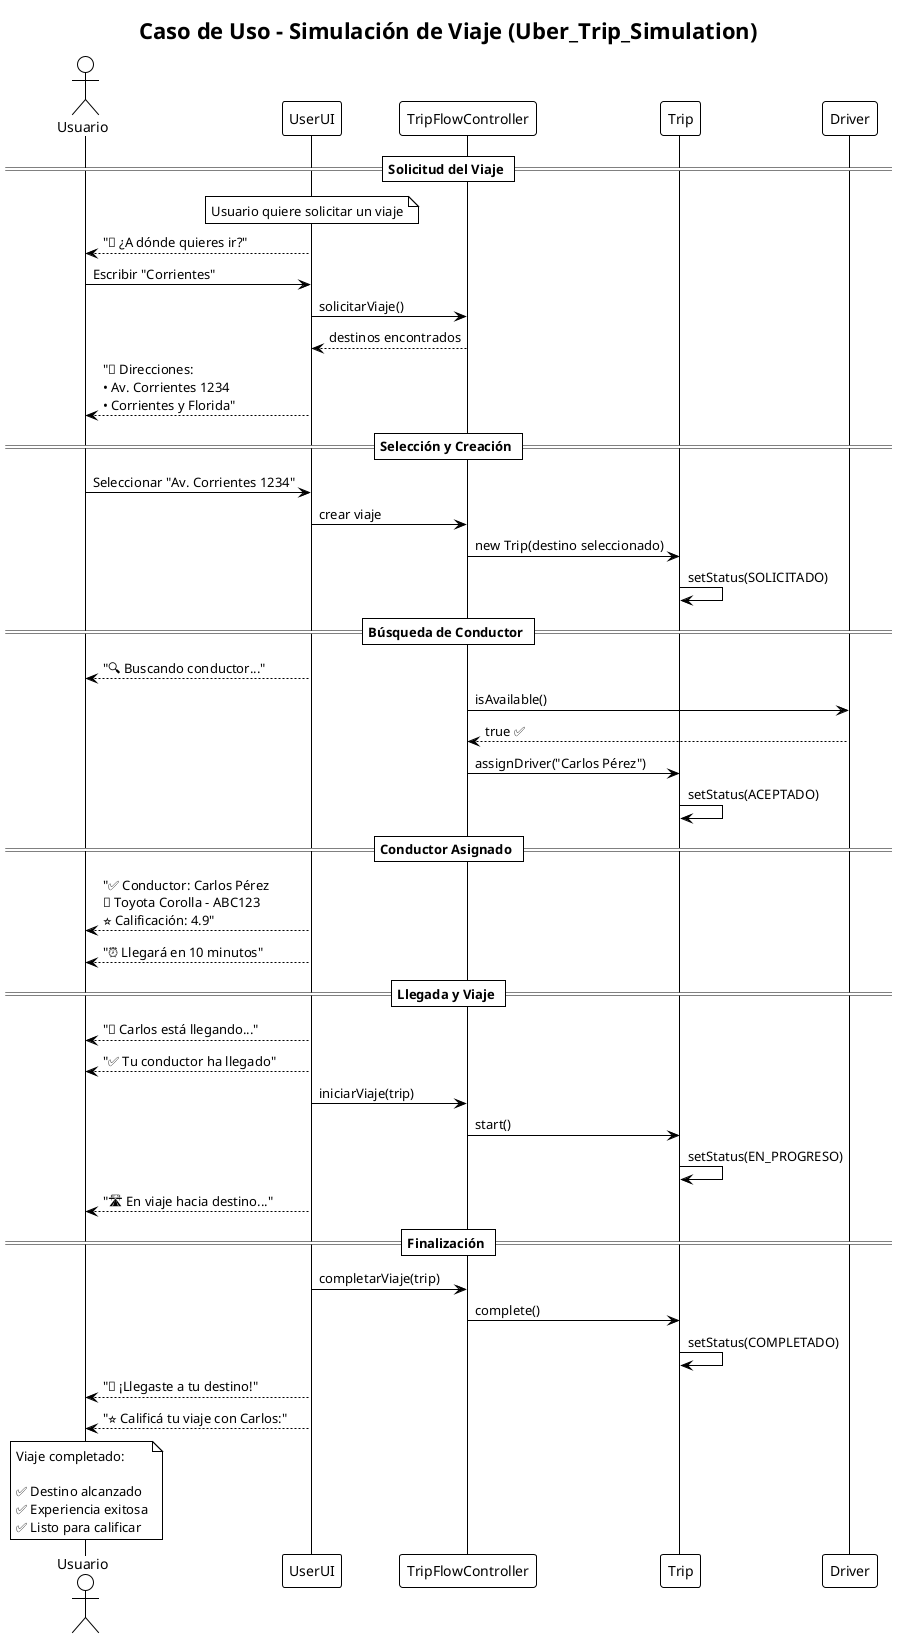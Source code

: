 @startuml diagrama-simulacion-viaje
!theme plain
title Caso de Uso - Simulación de Viaje (Uber_Trip_Simulation)

actor "Usuario" as U
participant "UserUI" as UI
participant "TripFlowController" as TFC
participant "Trip" as T
participant "Driver" as D

== Solicitud del Viaje ==
note over UI
  Usuario quiere solicitar un viaje
end note

UI --> U: "🚗 ¿A dónde quieres ir?"

U -> UI: Escribir "Corrientes"
UI -> TFC: solicitarViaje()
TFC --> UI: destinos encontrados

UI --> U: "📍 Direcciones:\n• Av. Corrientes 1234\n• Corrientes y Florida"

== Selección y Creación ==
U -> UI: Seleccionar "Av. Corrientes 1234"
UI -> TFC: crear viaje
TFC -> T: new Trip(destino seleccionado)
T -> T: setStatus(SOLICITADO)

== Búsqueda de Conductor ==
UI --> U: "🔍 Buscando conductor..."

TFC -> D: isAvailable()
D --> TFC: true ✅
TFC -> T: assignDriver("Carlos Pérez")
T -> T: setStatus(ACEPTADO)

== Conductor Asignado ==
UI --> U: "✅ Conductor: Carlos Pérez\n🚗 Toyota Corolla - ABC123\n⭐ Calificación: 4.9"

UI --> U: "⏰ Llegará en 10 minutos"

== Llegada y Viaje ==
UI --> U: "🚗 Carlos está llegando..."
UI --> U: "✅ Tu conductor ha llegado"

UI -> TFC: iniciarViaje(trip)
TFC -> T: start()
T -> T: setStatus(EN_PROGRESO)

UI --> U: "🛣️ En viaje hacia destino..."

== Finalización ==
UI -> TFC: completarViaje(trip)
TFC -> T: complete()
T -> T: setStatus(COMPLETADO)

UI --> U: "🎯 ¡Llegaste a tu destino!"
UI --> U: "⭐ Calificá tu viaje con Carlos:"

note over U
  Viaje completado:
  
  ✅ Destino alcanzado
  ✅ Experiencia exitosa
  ✅ Listo para calificar
end note

@enduml
